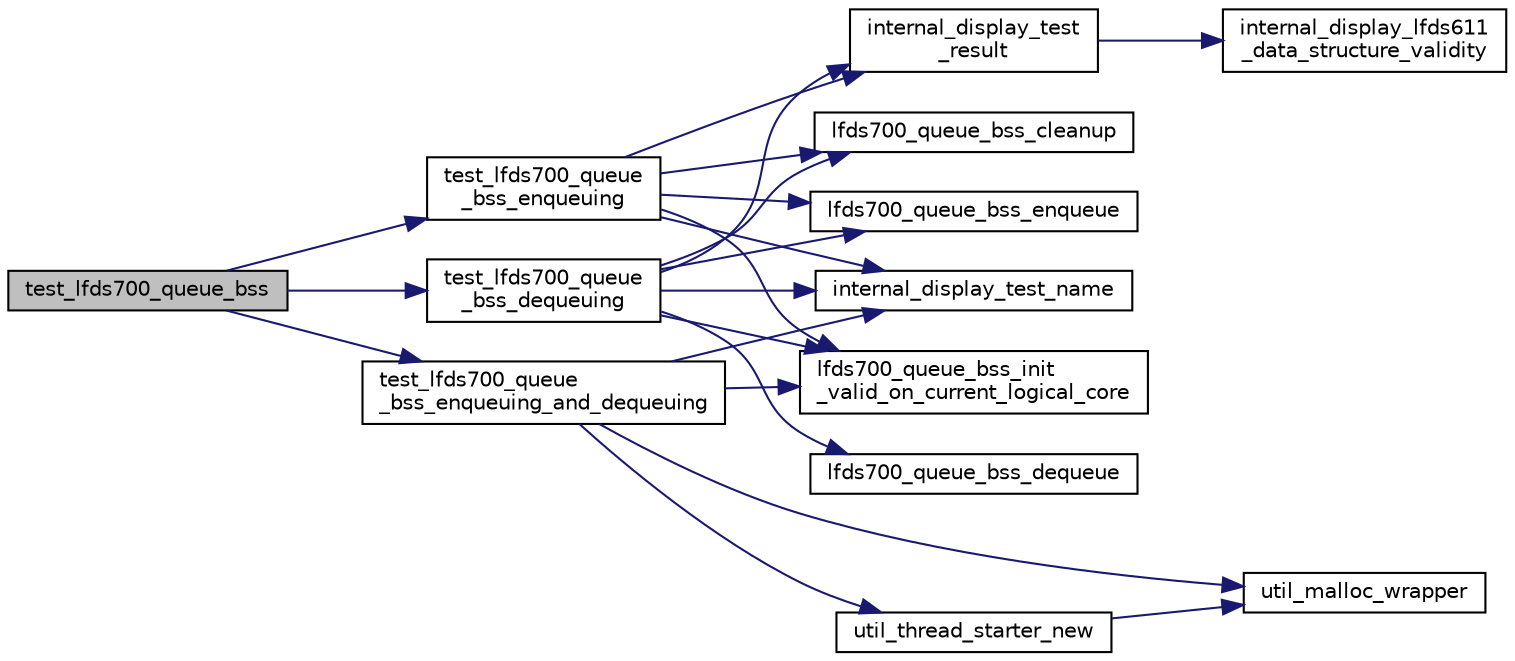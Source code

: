 digraph "test_lfds700_queue_bss"
{
 // LATEX_PDF_SIZE
  edge [fontname="Helvetica",fontsize="10",labelfontname="Helvetica",labelfontsize="10"];
  node [fontname="Helvetica",fontsize="10",shape=record];
  rankdir="LR";
  Node1 [label="test_lfds700_queue_bss",height=0.2,width=0.4,color="black", fillcolor="grey75", style="filled", fontcolor="black",tooltip=" "];
  Node1 -> Node2 [color="midnightblue",fontsize="10",style="solid",fontname="Helvetica"];
  Node2 [label="test_lfds700_queue\l_bss_dequeuing",height=0.2,width=0.4,color="black", fillcolor="white", style="filled",URL="$liblfds7_80_80_2test_2src_2internal_8h.html#a3de10971f7beb406fa3c30ffe86f9fa8",tooltip=" "];
  Node2 -> Node3 [color="midnightblue",fontsize="10",style="solid",fontname="Helvetica"];
  Node3 [label="internal_display_test_name",height=0.2,width=0.4,color="black", fillcolor="white", style="filled",URL="$liblfds6_81_81_2test_2src_2internal_8h.html#aefa00ae6482f53425ee23fe999fafd46",tooltip=" "];
  Node2 -> Node4 [color="midnightblue",fontsize="10",style="solid",fontname="Helvetica"];
  Node4 [label="internal_display_test\l_result",height=0.2,width=0.4,color="black", fillcolor="white", style="filled",URL="$liblfds6_81_81_2test_2src_2internal_8h.html#a1e833dcf2d641718dfc67d2a0b238090",tooltip=" "];
  Node4 -> Node5 [color="midnightblue",fontsize="10",style="solid",fontname="Helvetica"];
  Node5 [label="internal_display_lfds611\l_data_structure_validity",height=0.2,width=0.4,color="black", fillcolor="white", style="filled",URL="$liblfds6_81_81_2test_2src_2misc_8c.html#a0cfaa083cc9e65a1ebba5e36447f866e",tooltip=" "];
  Node2 -> Node6 [color="midnightblue",fontsize="10",style="solid",fontname="Helvetica"];
  Node6 [label="lfds700_queue_bss_cleanup",height=0.2,width=0.4,color="black", fillcolor="white", style="filled",URL="$lfds700__queue__bounded__singleconsumer__singleproducer_8h.html#aab531b7f003e614873e3640a96ebce67",tooltip=" "];
  Node2 -> Node7 [color="midnightblue",fontsize="10",style="solid",fontname="Helvetica"];
  Node7 [label="lfds700_queue_bss_dequeue",height=0.2,width=0.4,color="black", fillcolor="white", style="filled",URL="$lfds700__queue__bounded__singleconsumer__singleproducer_8h.html#a96db955cc8243ca087cdc2765b1973b9",tooltip=" "];
  Node2 -> Node8 [color="midnightblue",fontsize="10",style="solid",fontname="Helvetica"];
  Node8 [label="lfds700_queue_bss_enqueue",height=0.2,width=0.4,color="black", fillcolor="white", style="filled",URL="$lfds700__queue__bounded__singleconsumer__singleproducer_8h.html#a6a8c6d14c95982265616ee47412d454f",tooltip=" "];
  Node2 -> Node9 [color="midnightblue",fontsize="10",style="solid",fontname="Helvetica"];
  Node9 [label="lfds700_queue_bss_init\l_valid_on_current_logical_core",height=0.2,width=0.4,color="black", fillcolor="white", style="filled",URL="$lfds700__queue__bounded__singleconsumer__singleproducer_8h.html#a9a53aec67637c199d07066b846aed05c",tooltip=" "];
  Node1 -> Node10 [color="midnightblue",fontsize="10",style="solid",fontname="Helvetica"];
  Node10 [label="test_lfds700_queue\l_bss_enqueuing",height=0.2,width=0.4,color="black", fillcolor="white", style="filled",URL="$liblfds7_80_80_2test_2src_2internal_8h.html#a0a347b1ab9bf53a0f8c6f47417db3110",tooltip=" "];
  Node10 -> Node3 [color="midnightblue",fontsize="10",style="solid",fontname="Helvetica"];
  Node10 -> Node4 [color="midnightblue",fontsize="10",style="solid",fontname="Helvetica"];
  Node10 -> Node6 [color="midnightblue",fontsize="10",style="solid",fontname="Helvetica"];
  Node10 -> Node8 [color="midnightblue",fontsize="10",style="solid",fontname="Helvetica"];
  Node10 -> Node9 [color="midnightblue",fontsize="10",style="solid",fontname="Helvetica"];
  Node1 -> Node11 [color="midnightblue",fontsize="10",style="solid",fontname="Helvetica"];
  Node11 [label="test_lfds700_queue\l_bss_enqueuing_and_dequeuing",height=0.2,width=0.4,color="black", fillcolor="white", style="filled",URL="$liblfds7_80_80_2test_2src_2internal_8h.html#aa4ba168d704f331c835273b46205be90",tooltip=" "];
  Node11 -> Node3 [color="midnightblue",fontsize="10",style="solid",fontname="Helvetica"];
  Node11 -> Node9 [color="midnightblue",fontsize="10",style="solid",fontname="Helvetica"];
  Node11 -> Node12 [color="midnightblue",fontsize="10",style="solid",fontname="Helvetica"];
  Node12 [label="util_malloc_wrapper",height=0.2,width=0.4,color="black", fillcolor="white", style="filled",URL="$util__memory__helpers_8c.html#accef78872a97fcd6e84383a78a3c317d",tooltip=" "];
  Node11 -> Node13 [color="midnightblue",fontsize="10",style="solid",fontname="Helvetica"];
  Node13 [label="util_thread_starter_new",height=0.2,width=0.4,color="black", fillcolor="white", style="filled",URL="$util__thread__starter_8c.html#a7083a3614ea60748ee8d2adfbaf6e0e8",tooltip=" "];
  Node13 -> Node12 [color="midnightblue",fontsize="10",style="solid",fontname="Helvetica"];
}
